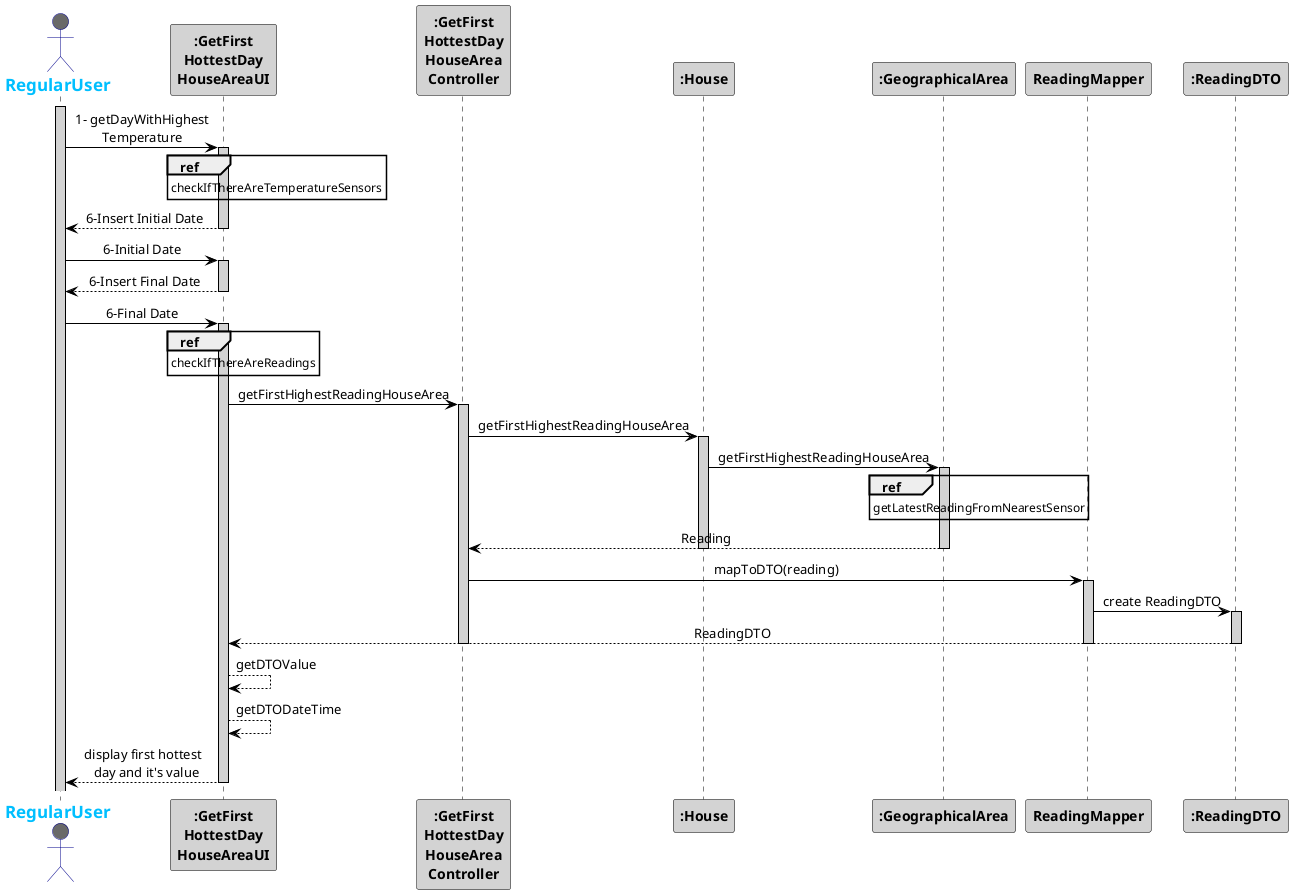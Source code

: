 @startuml
skinparam sequenceMessageAlign center
skinparam sequence {
    ArrowColor Black
    ActorBorderColor DarkBlue
    LifeLineBorderColor black
    LifeLineBackgroundColor LightGrey

    ParticipantBorderColor Black
    ParticipantBackgroundColor LightGrey
    ParticipantFontStyle Bold

    ActorBackgroundColor DimGrey
    ActorFontColor DeepSkyBlue
    ActorFontStyle Bold
    ActorFontSize 17
    ActorFontName Aapex
}

actor RegularUser
activate RegularUser
RegularUser -> ":GetFirst\nHottestDay\nHouseAreaUI": 1- getDayWithHighest\nTemperature
ref over ":GetFirst\nHottestDay\nHouseAreaUI"
checkIfThereAreTemperatureSensors
end
activate ":GetFirst\nHottestDay\nHouseAreaUI"



":GetFirst\nHottestDay\nHouseAreaUI" --> "RegularUser": 6-Insert Initial Date
deactivate ":GetFirst\nHottestDay\nHouseAreaUI"
":GetFirst\nHottestDay\nHouseAreaUI" <- "RegularUser": 6-Initial Date
activate ":GetFirst\nHottestDay\nHouseAreaUI"
":GetFirst\nHottestDay\nHouseAreaUI" --> "RegularUser": 6-Insert Final Date
deactivate ":GetFirst\nHottestDay\nHouseAreaUI"
":GetFirst\nHottestDay\nHouseAreaUI" <- "RegularUser": 6-Final Date
activate ":GetFirst\nHottestDay\nHouseAreaUI"
ref over ":GetFirst\nHottestDay\nHouseAreaUI"
checkIfThereAreReadings
end
":GetFirst\nHottestDay\nHouseAreaUI" -> ":GetFirst\nHottestDay\nHouseArea\nController": getFirstHighestReadingHouseArea
activate ":GetFirst\nHottestDay\nHouseArea\nController"
":GetFirst\nHottestDay\nHouseArea\nController" -> ":House": getFirstHighestReadingHouseArea
activate ":House"
":House" ->":GeographicalArea": getFirstHighestReadingHouseArea
activate ":GeographicalArea"
ref over ":GeographicalArea"
getLatestReadingFromNearestSensor
end

":GeographicalArea" --> ":GetFirst\nHottestDay\nHouseArea\nController" :Reading
deactivate ":GeographicalArea"
deactivate ":House"
":GetFirst\nHottestDay\nHouseArea\nController" ->"ReadingMapper": mapToDTO(reading)
activate "ReadingMapper"
"ReadingMapper" -> ":ReadingDTO": create ReadingDTO
activate ":ReadingDTO"
":ReadingDTO" --> ":GetFirst\nHottestDay\nHouseAreaUI": ReadingDTO
deactivate ":ReadingDTO"

deactivate "ReadingMapper"
deactivate ":GetFirst\nHottestDay\nHouseArea\nController"


":GetFirst\nHottestDay\nHouseAreaUI" --> ":GetFirst\nHottestDay\nHouseAreaUI" : getDTOValue
":GetFirst\nHottestDay\nHouseAreaUI" --> ":GetFirst\nHottestDay\nHouseAreaUI" : getDTODateTime

":GetFirst\nHottestDay\nHouseAreaUI" --> RegularUser : display first hottest \n day and it's value
deactivate ":GetFirst\nHottestDay\nHouseAreaUI"

@enduml